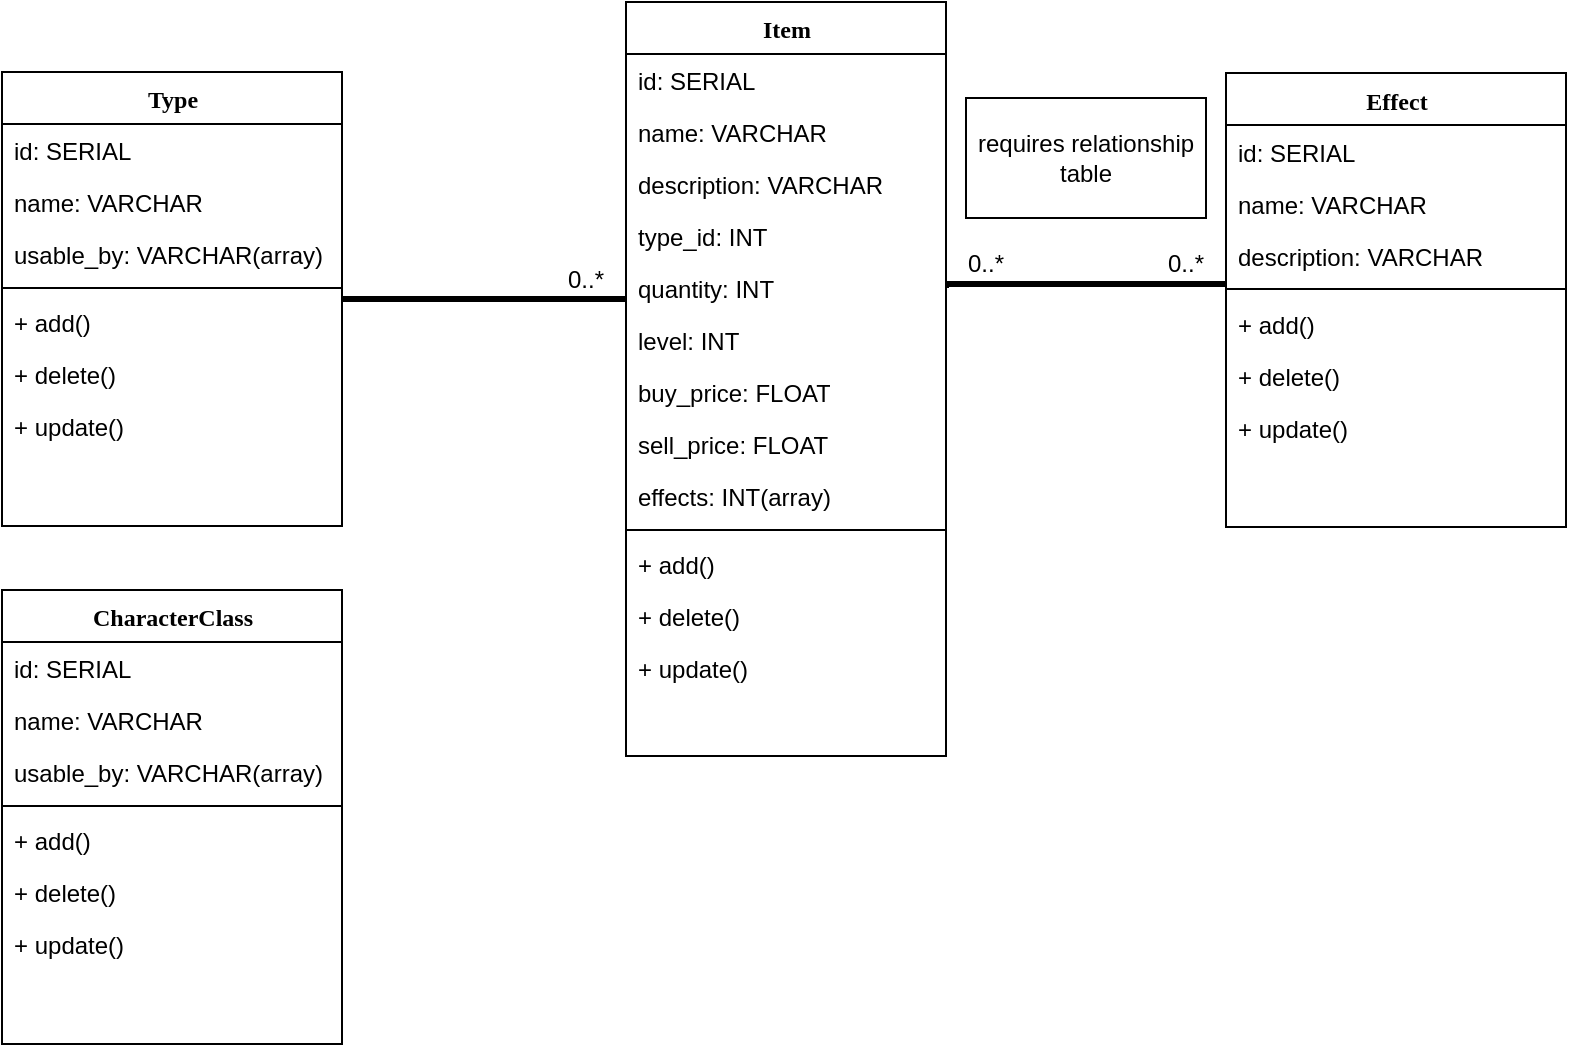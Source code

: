 <mxfile version="10.9.5" type="device"><diagram name="Page-1" id="9f46799a-70d6-7492-0946-bef42562c5a5"><mxGraphModel dx="946" dy="613" grid="1" gridSize="10" guides="1" tooltips="1" connect="1" arrows="1" fold="1" page="1" pageScale="1" pageWidth="1100" pageHeight="850" background="#ffffff" math="0" shadow="0"><root><mxCell id="0"/><mxCell id="1" parent="0"/><mxCell id="78961159f06e98e8-17" value="Type" style="swimlane;html=1;fontStyle=1;align=center;verticalAlign=top;childLayout=stackLayout;horizontal=1;startSize=26;horizontalStack=0;resizeParent=1;resizeLast=0;collapsible=1;marginBottom=0;swimlaneFillColor=#ffffff;rounded=0;shadow=0;comic=0;labelBackgroundColor=none;strokeColor=#000000;strokeWidth=1;fillColor=none;fontFamily=Verdana;fontSize=12;fontColor=#000000;" parent="1" vertex="1"><mxGeometry x="148" y="108" width="170" height="227" as="geometry"/></mxCell><mxCell id="78961159f06e98e8-21" value="id: SERIAL" style="text;html=1;strokeColor=none;fillColor=none;align=left;verticalAlign=top;spacingLeft=4;spacingRight=4;whiteSpace=wrap;overflow=hidden;rotatable=0;points=[[0,0.5],[1,0.5]];portConstraint=eastwest;" parent="78961159f06e98e8-17" vertex="1"><mxGeometry y="26" width="170" height="26" as="geometry"/></mxCell><mxCell id="78961159f06e98e8-23" value="name: VARCHAR" style="text;html=1;strokeColor=none;fillColor=none;align=left;verticalAlign=top;spacingLeft=4;spacingRight=4;whiteSpace=wrap;overflow=hidden;rotatable=0;points=[[0,0.5],[1,0.5]];portConstraint=eastwest;" parent="78961159f06e98e8-17" vertex="1"><mxGeometry y="52" width="170" height="26" as="geometry"/></mxCell><mxCell id="78961159f06e98e8-25" value="usable_by: VARCHAR(array)" style="text;html=1;strokeColor=none;fillColor=none;align=left;verticalAlign=top;spacingLeft=4;spacingRight=4;whiteSpace=wrap;overflow=hidden;rotatable=0;points=[[0,0.5],[1,0.5]];portConstraint=eastwest;" parent="78961159f06e98e8-17" vertex="1"><mxGeometry y="78" width="170" height="26" as="geometry"/></mxCell><mxCell id="78961159f06e98e8-19" value="" style="line;html=1;strokeWidth=1;fillColor=none;align=left;verticalAlign=middle;spacingTop=-1;spacingLeft=3;spacingRight=3;rotatable=0;labelPosition=right;points=[];portConstraint=eastwest;" parent="78961159f06e98e8-17" vertex="1"><mxGeometry y="104" width="170" height="8" as="geometry"/></mxCell><mxCell id="78961159f06e98e8-20" value="+ add()" style="text;html=1;strokeColor=none;fillColor=none;align=left;verticalAlign=top;spacingLeft=4;spacingRight=4;whiteSpace=wrap;overflow=hidden;rotatable=0;points=[[0,0.5],[1,0.5]];portConstraint=eastwest;" parent="78961159f06e98e8-17" vertex="1"><mxGeometry y="112" width="170" height="26" as="geometry"/></mxCell><mxCell id="78961159f06e98e8-27" value="+ delete()" style="text;html=1;strokeColor=none;fillColor=none;align=left;verticalAlign=top;spacingLeft=4;spacingRight=4;whiteSpace=wrap;overflow=hidden;rotatable=0;points=[[0,0.5],[1,0.5]];portConstraint=eastwest;" parent="78961159f06e98e8-17" vertex="1"><mxGeometry y="138" width="170" height="26" as="geometry"/></mxCell><mxCell id="1BRnWljQHUFOqsLVNzDl-55" value="+ update()" style="text;html=1;strokeColor=none;fillColor=none;align=left;verticalAlign=top;spacingLeft=4;spacingRight=4;whiteSpace=wrap;overflow=hidden;rotatable=0;points=[[0,0.5],[1,0.5]];portConstraint=eastwest;" vertex="1" parent="78961159f06e98e8-17"><mxGeometry y="164" width="170" height="26" as="geometry"/></mxCell><mxCell id="1BRnWljQHUFOqsLVNzDl-41" value="" style="edgeStyle=orthogonalEdgeStyle;rounded=0;orthogonalLoop=1;jettySize=auto;html=1;startArrow=none;startFill=0;endArrow=none;endFill=0;entryX=0;entryY=0.188;entryDx=0;entryDy=0;entryPerimeter=0;strokeWidth=3;exitX=1;exitY=0.5;exitDx=0;exitDy=0;" edge="1" parent="1" source="78961159f06e98e8-36" target="1BRnWljQHUFOqsLVNzDl-22"><mxGeometry relative="1" as="geometry"><mxPoint x="720" y="214" as="targetPoint"/><Array as="points"><mxPoint x="620" y="214"/></Array></mxGeometry></mxCell><mxCell id="78961159f06e98e8-30" value="Item" style="swimlane;html=1;fontStyle=1;align=center;verticalAlign=top;childLayout=stackLayout;horizontal=1;startSize=26;horizontalStack=0;resizeParent=1;resizeLast=0;collapsible=1;marginBottom=0;swimlaneFillColor=#ffffff;rounded=0;shadow=0;comic=0;labelBackgroundColor=none;strokeColor=#000000;strokeWidth=1;fillColor=none;fontFamily=Verdana;fontSize=12;fontColor=#000000;" parent="1" vertex="1"><mxGeometry x="460" y="73" width="160" height="377" as="geometry"><mxRectangle x="430" y="48" width="60" height="26" as="alternateBounds"/></mxGeometry></mxCell><mxCell id="78961159f06e98e8-31" value="id: SERIAL" style="text;html=1;strokeColor=none;fillColor=none;align=left;verticalAlign=top;spacingLeft=4;spacingRight=4;whiteSpace=wrap;overflow=hidden;rotatable=0;points=[[0,0.5],[1,0.5]];portConstraint=eastwest;" parent="78961159f06e98e8-30" vertex="1"><mxGeometry y="26" width="160" height="26" as="geometry"/></mxCell><mxCell id="78961159f06e98e8-32" value="name: VARCHAR" style="text;html=1;strokeColor=none;fillColor=none;align=left;verticalAlign=top;spacingLeft=4;spacingRight=4;whiteSpace=wrap;overflow=hidden;rotatable=0;points=[[0,0.5],[1,0.5]];portConstraint=eastwest;" parent="78961159f06e98e8-30" vertex="1"><mxGeometry y="52" width="160" height="26" as="geometry"/></mxCell><mxCell id="78961159f06e98e8-37" value="description: VARCHAR" style="text;html=1;strokeColor=none;fillColor=none;align=left;verticalAlign=top;spacingLeft=4;spacingRight=4;whiteSpace=wrap;overflow=hidden;rotatable=0;points=[[0,0.5],[1,0.5]];portConstraint=eastwest;" parent="78961159f06e98e8-30" vertex="1"><mxGeometry y="78" width="160" height="26" as="geometry"/></mxCell><mxCell id="78961159f06e98e8-34" value="type_id: INT" style="text;html=1;strokeColor=none;fillColor=none;align=left;verticalAlign=top;spacingLeft=4;spacingRight=4;whiteSpace=wrap;overflow=hidden;rotatable=0;points=[[0,0.5],[1,0.5]];portConstraint=eastwest;" parent="78961159f06e98e8-30" vertex="1"><mxGeometry y="104" width="160" height="26" as="geometry"/></mxCell><mxCell id="78961159f06e98e8-36" value="quantity: INT" style="text;html=1;strokeColor=none;fillColor=none;align=left;verticalAlign=top;spacingLeft=4;spacingRight=4;whiteSpace=wrap;overflow=hidden;rotatable=0;points=[[0,0.5],[1,0.5]];portConstraint=eastwest;" parent="78961159f06e98e8-30" vertex="1"><mxGeometry y="130" width="160" height="26" as="geometry"/></mxCell><mxCell id="78961159f06e98e8-33" value="level: INT" style="text;html=1;strokeColor=none;fillColor=none;align=left;verticalAlign=top;spacingLeft=4;spacingRight=4;whiteSpace=wrap;overflow=hidden;rotatable=0;points=[[0,0.5],[1,0.5]];portConstraint=eastwest;" parent="78961159f06e98e8-30" vertex="1"><mxGeometry y="156" width="160" height="26" as="geometry"/></mxCell><mxCell id="1BRnWljQHUFOqsLVNzDl-3" value="buy_price: FLOAT" style="text;html=1;strokeColor=none;fillColor=none;align=left;verticalAlign=top;spacingLeft=4;spacingRight=4;whiteSpace=wrap;overflow=hidden;rotatable=0;points=[[0,0.5],[1,0.5]];portConstraint=eastwest;" vertex="1" parent="78961159f06e98e8-30"><mxGeometry y="182" width="160" height="26" as="geometry"/></mxCell><mxCell id="1BRnWljQHUFOqsLVNzDl-13" value="sell_price: FLOAT" style="text;html=1;strokeColor=none;fillColor=none;align=left;verticalAlign=top;spacingLeft=4;spacingRight=4;whiteSpace=wrap;overflow=hidden;rotatable=0;points=[[0,0.5],[1,0.5]];portConstraint=eastwest;" vertex="1" parent="78961159f06e98e8-30"><mxGeometry y="208" width="160" height="26" as="geometry"/></mxCell><mxCell id="1BRnWljQHUFOqsLVNzDl-26" value="effects: INT(array)" style="text;html=1;strokeColor=none;fillColor=none;align=left;verticalAlign=top;spacingLeft=4;spacingRight=4;whiteSpace=wrap;overflow=hidden;rotatable=0;points=[[0,0.5],[1,0.5]];portConstraint=eastwest;" vertex="1" parent="78961159f06e98e8-30"><mxGeometry y="234" width="160" height="26" as="geometry"/></mxCell><mxCell id="78961159f06e98e8-38" value="" style="line;html=1;strokeWidth=1;fillColor=none;align=left;verticalAlign=middle;spacingTop=-1;spacingLeft=3;spacingRight=3;rotatable=0;labelPosition=right;points=[];portConstraint=eastwest;" parent="78961159f06e98e8-30" vertex="1"><mxGeometry y="260" width="160" height="8" as="geometry"/></mxCell><mxCell id="78961159f06e98e8-42" value="+ add()" style="text;html=1;strokeColor=none;fillColor=none;align=left;verticalAlign=top;spacingLeft=4;spacingRight=4;whiteSpace=wrap;overflow=hidden;rotatable=0;points=[[0,0.5],[1,0.5]];portConstraint=eastwest;" parent="78961159f06e98e8-30" vertex="1"><mxGeometry y="268" width="160" height="26" as="geometry"/></mxCell><mxCell id="78961159f06e98e8-40" value="+ delete()" style="text;html=1;strokeColor=none;fillColor=none;align=left;verticalAlign=top;spacingLeft=4;spacingRight=4;whiteSpace=wrap;overflow=hidden;rotatable=0;points=[[0,0.5],[1,0.5]];portConstraint=eastwest;" parent="78961159f06e98e8-30" vertex="1"><mxGeometry y="294" width="160" height="26" as="geometry"/></mxCell><mxCell id="78961159f06e98e8-39" value="+ update()" style="text;html=1;strokeColor=none;fillColor=none;align=left;verticalAlign=top;spacingLeft=4;spacingRight=4;whiteSpace=wrap;overflow=hidden;rotatable=0;points=[[0,0.5],[1,0.5]];portConstraint=eastwest;" parent="78961159f06e98e8-30" vertex="1"><mxGeometry y="320" width="160" height="26" as="geometry"/></mxCell><mxCell id="78961159f06e98e8-121" style="edgeStyle=elbowEdgeStyle;html=1;labelBackgroundColor=none;startFill=0;startSize=8;endArrow=none;endFill=0;endSize=16;fontFamily=Verdana;fontSize=12;elbow=vertical;startArrow=none;strokeWidth=3;" parent="1" source="78961159f06e98e8-17" target="78961159f06e98e8-30" edge="1"><mxGeometry relative="1" as="geometry"><mxPoint x="280" y="284.882" as="sourcePoint"/></mxGeometry></mxCell><mxCell id="1BRnWljQHUFOqsLVNzDl-15" value="0..*" style="text;html=1;strokeColor=none;fillColor=none;align=center;verticalAlign=middle;whiteSpace=wrap;rounded=0;" vertex="1" parent="1"><mxGeometry x="420" y="202" width="40" height="20" as="geometry"/></mxCell><mxCell id="1BRnWljQHUFOqsLVNzDl-16" value="Effect" style="swimlane;html=1;fontStyle=1;align=center;verticalAlign=top;childLayout=stackLayout;horizontal=1;startSize=26;horizontalStack=0;resizeParent=1;resizeLast=0;collapsible=1;marginBottom=0;swimlaneFillColor=#ffffff;rounded=0;shadow=0;comic=0;labelBackgroundColor=none;strokeColor=#000000;strokeWidth=1;fillColor=none;fontFamily=Verdana;fontSize=12;fontColor=#000000;" vertex="1" parent="1"><mxGeometry x="760" y="108.5" width="170" height="227" as="geometry"><mxRectangle x="760" y="108.5" width="70" height="26" as="alternateBounds"/></mxGeometry></mxCell><mxCell id="1BRnWljQHUFOqsLVNzDl-17" value="id: SERIAL" style="text;html=1;strokeColor=none;fillColor=none;align=left;verticalAlign=top;spacingLeft=4;spacingRight=4;whiteSpace=wrap;overflow=hidden;rotatable=0;points=[[0,0.5],[1,0.5]];portConstraint=eastwest;" vertex="1" parent="1BRnWljQHUFOqsLVNzDl-16"><mxGeometry y="26" width="170" height="26" as="geometry"/></mxCell><mxCell id="1BRnWljQHUFOqsLVNzDl-18" value="name: VARCHAR" style="text;html=1;strokeColor=none;fillColor=none;align=left;verticalAlign=top;spacingLeft=4;spacingRight=4;whiteSpace=wrap;overflow=hidden;rotatable=0;points=[[0,0.5],[1,0.5]];portConstraint=eastwest;" vertex="1" parent="1BRnWljQHUFOqsLVNzDl-16"><mxGeometry y="52" width="170" height="26" as="geometry"/></mxCell><mxCell id="1BRnWljQHUFOqsLVNzDl-21" value="description: VARCHAR" style="text;html=1;strokeColor=none;fillColor=none;align=left;verticalAlign=top;spacingLeft=4;spacingRight=4;whiteSpace=wrap;overflow=hidden;rotatable=0;points=[[0,0.5],[1,0.5]];portConstraint=eastwest;" vertex="1" parent="1BRnWljQHUFOqsLVNzDl-16"><mxGeometry y="78" width="170" height="26" as="geometry"/></mxCell><mxCell id="1BRnWljQHUFOqsLVNzDl-22" value="" style="line;html=1;strokeWidth=1;fillColor=none;align=left;verticalAlign=middle;spacingTop=-1;spacingLeft=3;spacingRight=3;rotatable=0;labelPosition=right;points=[];portConstraint=eastwest;" vertex="1" parent="1BRnWljQHUFOqsLVNzDl-16"><mxGeometry y="104" width="170" height="8" as="geometry"/></mxCell><mxCell id="1BRnWljQHUFOqsLVNzDl-23" value="+ add()" style="text;html=1;strokeColor=none;fillColor=none;align=left;verticalAlign=top;spacingLeft=4;spacingRight=4;whiteSpace=wrap;overflow=hidden;rotatable=0;points=[[0,0.5],[1,0.5]];portConstraint=eastwest;" vertex="1" parent="1BRnWljQHUFOqsLVNzDl-16"><mxGeometry y="112" width="170" height="26" as="geometry"/></mxCell><mxCell id="1BRnWljQHUFOqsLVNzDl-24" value="+ delete()" style="text;html=1;strokeColor=none;fillColor=none;align=left;verticalAlign=top;spacingLeft=4;spacingRight=4;whiteSpace=wrap;overflow=hidden;rotatable=0;points=[[0,0.5],[1,0.5]];portConstraint=eastwest;" vertex="1" parent="1BRnWljQHUFOqsLVNzDl-16"><mxGeometry y="138" width="170" height="26" as="geometry"/></mxCell><mxCell id="1BRnWljQHUFOqsLVNzDl-54" value="+ update()" style="text;html=1;strokeColor=none;fillColor=none;align=left;verticalAlign=top;spacingLeft=4;spacingRight=4;whiteSpace=wrap;overflow=hidden;rotatable=0;points=[[0,0.5],[1,0.5]];portConstraint=eastwest;" vertex="1" parent="1BRnWljQHUFOqsLVNzDl-16"><mxGeometry y="164" width="170" height="26" as="geometry"/></mxCell><mxCell id="1BRnWljQHUFOqsLVNzDl-42" value="0..*" style="text;html=1;strokeColor=none;fillColor=none;align=center;verticalAlign=middle;whiteSpace=wrap;rounded=0;" vertex="1" parent="1"><mxGeometry x="720" y="194" width="40" height="20" as="geometry"/></mxCell><mxCell id="1BRnWljQHUFOqsLVNzDl-44" value="0..*" style="text;html=1;strokeColor=none;fillColor=none;align=center;verticalAlign=middle;whiteSpace=wrap;rounded=0;" vertex="1" parent="1"><mxGeometry x="620" y="194" width="40" height="20" as="geometry"/></mxCell><mxCell id="1BRnWljQHUFOqsLVNzDl-53" value="requires relationship table" style="rounded=0;whiteSpace=wrap;html=1;" vertex="1" parent="1"><mxGeometry x="630" y="121" width="120" height="60" as="geometry"/></mxCell><mxCell id="1BRnWljQHUFOqsLVNzDl-56" value="CharacterClass" style="swimlane;html=1;fontStyle=1;align=center;verticalAlign=top;childLayout=stackLayout;horizontal=1;startSize=26;horizontalStack=0;resizeParent=1;resizeLast=0;collapsible=1;marginBottom=0;swimlaneFillColor=#ffffff;rounded=0;shadow=0;comic=0;labelBackgroundColor=none;strokeColor=#000000;strokeWidth=1;fillColor=none;fontFamily=Verdana;fontSize=12;fontColor=#000000;" vertex="1" parent="1"><mxGeometry x="148" y="367" width="170" height="227" as="geometry"/></mxCell><mxCell id="1BRnWljQHUFOqsLVNzDl-57" value="id: SERIAL" style="text;html=1;strokeColor=none;fillColor=none;align=left;verticalAlign=top;spacingLeft=4;spacingRight=4;whiteSpace=wrap;overflow=hidden;rotatable=0;points=[[0,0.5],[1,0.5]];portConstraint=eastwest;" vertex="1" parent="1BRnWljQHUFOqsLVNzDl-56"><mxGeometry y="26" width="170" height="26" as="geometry"/></mxCell><mxCell id="1BRnWljQHUFOqsLVNzDl-58" value="name: VARCHAR" style="text;html=1;strokeColor=none;fillColor=none;align=left;verticalAlign=top;spacingLeft=4;spacingRight=4;whiteSpace=wrap;overflow=hidden;rotatable=0;points=[[0,0.5],[1,0.5]];portConstraint=eastwest;" vertex="1" parent="1BRnWljQHUFOqsLVNzDl-56"><mxGeometry y="52" width="170" height="26" as="geometry"/></mxCell><mxCell id="1BRnWljQHUFOqsLVNzDl-59" value="usable_by: VARCHAR(array)" style="text;html=1;strokeColor=none;fillColor=none;align=left;verticalAlign=top;spacingLeft=4;spacingRight=4;whiteSpace=wrap;overflow=hidden;rotatable=0;points=[[0,0.5],[1,0.5]];portConstraint=eastwest;" vertex="1" parent="1BRnWljQHUFOqsLVNzDl-56"><mxGeometry y="78" width="170" height="26" as="geometry"/></mxCell><mxCell id="1BRnWljQHUFOqsLVNzDl-60" value="" style="line;html=1;strokeWidth=1;fillColor=none;align=left;verticalAlign=middle;spacingTop=-1;spacingLeft=3;spacingRight=3;rotatable=0;labelPosition=right;points=[];portConstraint=eastwest;" vertex="1" parent="1BRnWljQHUFOqsLVNzDl-56"><mxGeometry y="104" width="170" height="8" as="geometry"/></mxCell><mxCell id="1BRnWljQHUFOqsLVNzDl-61" value="+ add()" style="text;html=1;strokeColor=none;fillColor=none;align=left;verticalAlign=top;spacingLeft=4;spacingRight=4;whiteSpace=wrap;overflow=hidden;rotatable=0;points=[[0,0.5],[1,0.5]];portConstraint=eastwest;" vertex="1" parent="1BRnWljQHUFOqsLVNzDl-56"><mxGeometry y="112" width="170" height="26" as="geometry"/></mxCell><mxCell id="1BRnWljQHUFOqsLVNzDl-62" value="+ delete()" style="text;html=1;strokeColor=none;fillColor=none;align=left;verticalAlign=top;spacingLeft=4;spacingRight=4;whiteSpace=wrap;overflow=hidden;rotatable=0;points=[[0,0.5],[1,0.5]];portConstraint=eastwest;" vertex="1" parent="1BRnWljQHUFOqsLVNzDl-56"><mxGeometry y="138" width="170" height="26" as="geometry"/></mxCell><mxCell id="1BRnWljQHUFOqsLVNzDl-63" value="+ update()" style="text;html=1;strokeColor=none;fillColor=none;align=left;verticalAlign=top;spacingLeft=4;spacingRight=4;whiteSpace=wrap;overflow=hidden;rotatable=0;points=[[0,0.5],[1,0.5]];portConstraint=eastwest;" vertex="1" parent="1BRnWljQHUFOqsLVNzDl-56"><mxGeometry y="164" width="170" height="26" as="geometry"/></mxCell></root></mxGraphModel></diagram></mxfile>